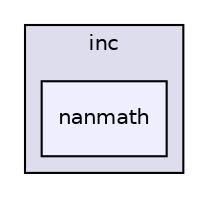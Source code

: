 digraph "inc/nanmath" {
  compound=true
  node [ fontsize="10", fontname="Helvetica"];
  edge [ labelfontsize="10", labelfontname="Helvetica"];
  subgraph clusterdir_bfccd401955b95cf8c75461437045ac0 {
    graph [ bgcolor="#ddddee", pencolor="black", label="inc" fontname="Helvetica", fontsize="10", URL="dir_bfccd401955b95cf8c75461437045ac0.html"]
  dir_af8df377e3f1e3a79da66535eec4365e [shape=box, label="nanmath", style="filled", fillcolor="#eeeeff", pencolor="black", URL="dir_af8df377e3f1e3a79da66535eec4365e.html"];
  }
}
